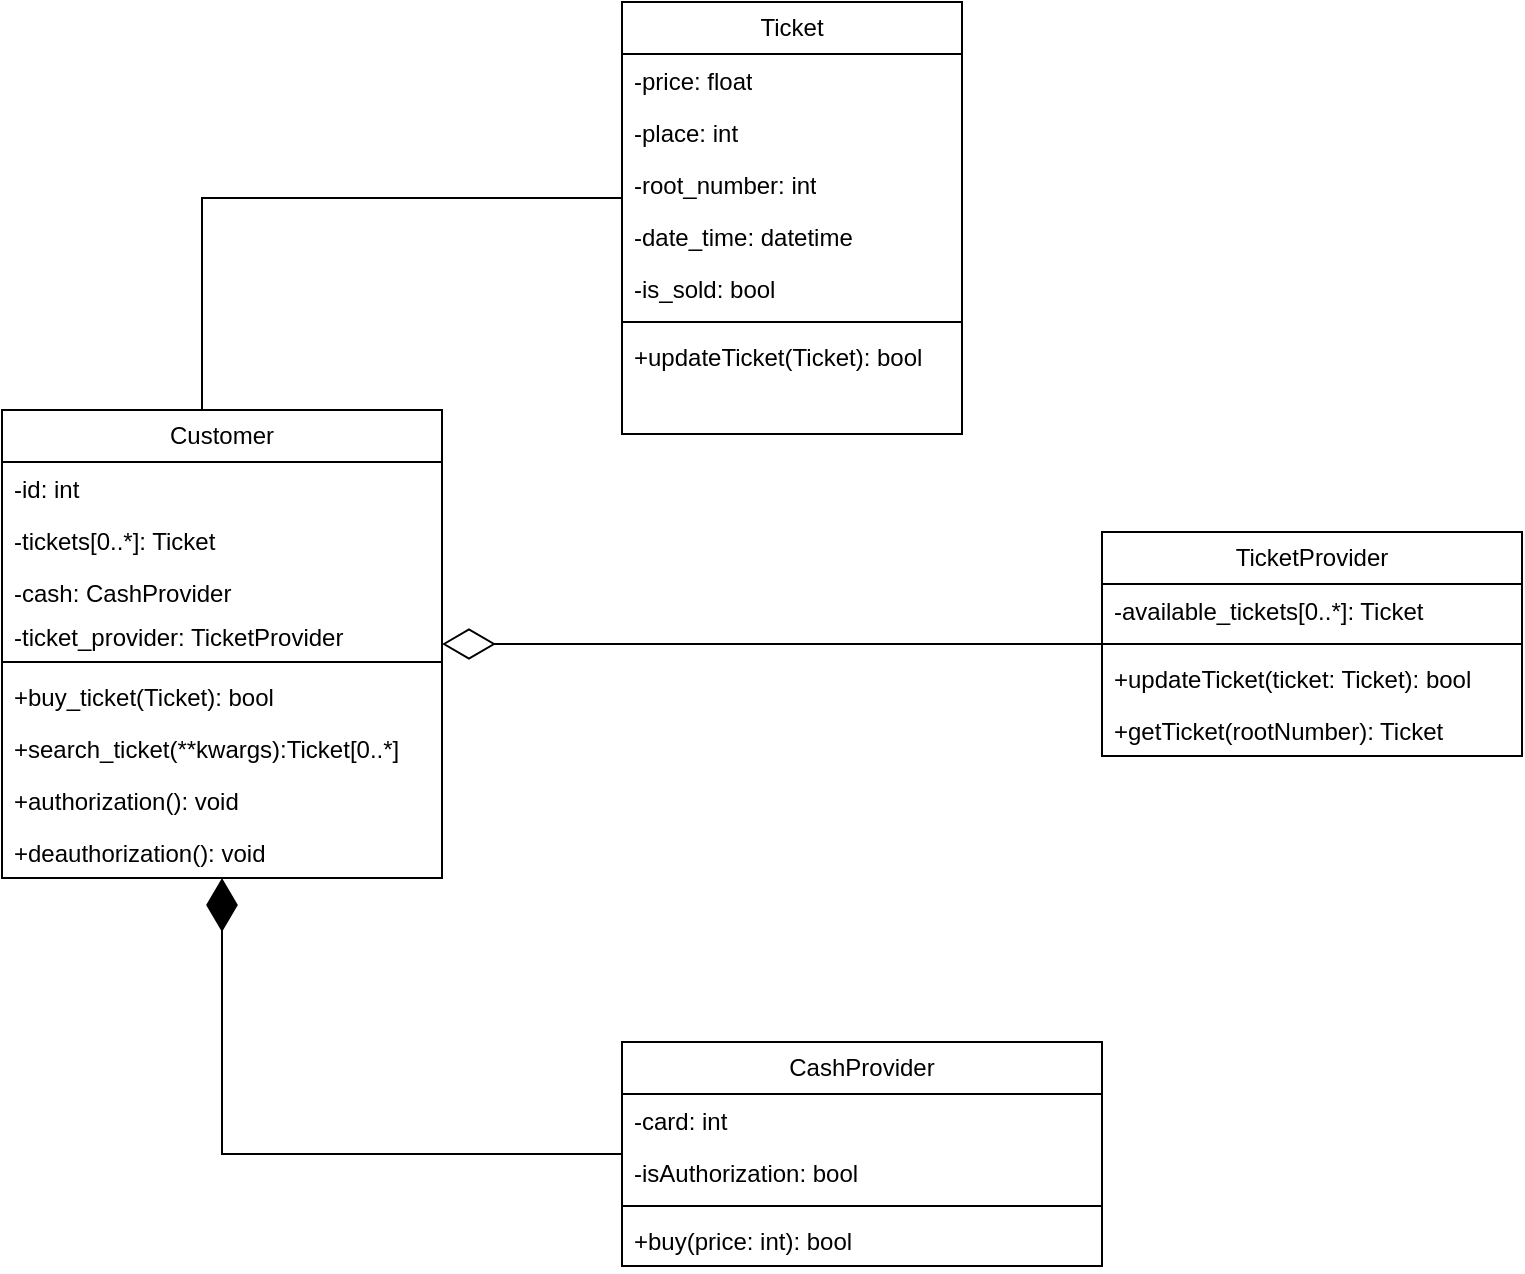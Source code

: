 <mxfile version="22.0.8" type="device">
  <diagram id="C5RBs43oDa-KdzZeNtuy" name="Page-1">
    <mxGraphModel dx="1050" dy="691" grid="1" gridSize="10" guides="1" tooltips="1" connect="1" arrows="1" fold="1" page="1" pageScale="1" pageWidth="827" pageHeight="1169" math="0" shadow="0">
      <root>
        <mxCell id="WIyWlLk6GJQsqaUBKTNV-0" />
        <mxCell id="WIyWlLk6GJQsqaUBKTNV-1" parent="WIyWlLk6GJQsqaUBKTNV-0" />
        <mxCell id="FKC9ER66EXjgz_G2yZU1-0" value="Ticket" style="swimlane;fontStyle=0;childLayout=stackLayout;horizontal=1;startSize=26;fillColor=none;horizontalStack=0;resizeParent=1;resizeParentMax=0;resizeLast=0;collapsible=1;marginBottom=0;whiteSpace=wrap;html=1;" parent="WIyWlLk6GJQsqaUBKTNV-1" vertex="1">
          <mxGeometry x="340" y="30" width="170" height="216" as="geometry" />
        </mxCell>
        <mxCell id="FKC9ER66EXjgz_G2yZU1-1" value="-price: float" style="text;strokeColor=none;fillColor=none;align=left;verticalAlign=top;spacingLeft=4;spacingRight=4;overflow=hidden;rotatable=0;points=[[0,0.5],[1,0.5]];portConstraint=eastwest;whiteSpace=wrap;html=1;" parent="FKC9ER66EXjgz_G2yZU1-0" vertex="1">
          <mxGeometry y="26" width="170" height="26" as="geometry" />
        </mxCell>
        <mxCell id="FKC9ER66EXjgz_G2yZU1-2" value="-place: int" style="text;strokeColor=none;fillColor=none;align=left;verticalAlign=top;spacingLeft=4;spacingRight=4;overflow=hidden;rotatable=0;points=[[0,0.5],[1,0.5]];portConstraint=eastwest;whiteSpace=wrap;html=1;" parent="FKC9ER66EXjgz_G2yZU1-0" vertex="1">
          <mxGeometry y="52" width="170" height="26" as="geometry" />
        </mxCell>
        <mxCell id="FKC9ER66EXjgz_G2yZU1-3" value="-root_number: int" style="text;strokeColor=none;fillColor=none;align=left;verticalAlign=top;spacingLeft=4;spacingRight=4;overflow=hidden;rotatable=0;points=[[0,0.5],[1,0.5]];portConstraint=eastwest;whiteSpace=wrap;html=1;" parent="FKC9ER66EXjgz_G2yZU1-0" vertex="1">
          <mxGeometry y="78" width="170" height="26" as="geometry" />
        </mxCell>
        <mxCell id="FKC9ER66EXjgz_G2yZU1-4" value="-date_time: datetime" style="text;strokeColor=none;fillColor=none;align=left;verticalAlign=top;spacingLeft=4;spacingRight=4;overflow=hidden;rotatable=0;points=[[0,0.5],[1,0.5]];portConstraint=eastwest;whiteSpace=wrap;html=1;" parent="FKC9ER66EXjgz_G2yZU1-0" vertex="1">
          <mxGeometry y="104" width="170" height="26" as="geometry" />
        </mxCell>
        <mxCell id="FKC9ER66EXjgz_G2yZU1-5" value="-is_sold: bool" style="text;strokeColor=none;fillColor=none;align=left;verticalAlign=top;spacingLeft=4;spacingRight=4;overflow=hidden;rotatable=0;points=[[0,0.5],[1,0.5]];portConstraint=eastwest;whiteSpace=wrap;html=1;" parent="FKC9ER66EXjgz_G2yZU1-0" vertex="1">
          <mxGeometry y="130" width="170" height="26" as="geometry" />
        </mxCell>
        <mxCell id="R54jeQGAyfyGgKTE2gdx-8" value="" style="line;strokeWidth=1;fillColor=none;align=left;verticalAlign=middle;spacingTop=-1;spacingLeft=3;spacingRight=3;rotatable=0;labelPosition=right;points=[];portConstraint=eastwest;strokeColor=inherit;" vertex="1" parent="FKC9ER66EXjgz_G2yZU1-0">
          <mxGeometry y="156" width="170" height="8" as="geometry" />
        </mxCell>
        <mxCell id="R54jeQGAyfyGgKTE2gdx-9" value="+updateTicket(Ticket): bool" style="text;strokeColor=none;fillColor=none;align=left;verticalAlign=top;spacingLeft=4;spacingRight=4;overflow=hidden;rotatable=0;points=[[0,0.5],[1,0.5]];portConstraint=eastwest;whiteSpace=wrap;html=1;" vertex="1" parent="FKC9ER66EXjgz_G2yZU1-0">
          <mxGeometry y="164" width="170" height="26" as="geometry" />
        </mxCell>
        <mxCell id="R54jeQGAyfyGgKTE2gdx-7" style="text;strokeColor=none;fillColor=none;align=left;verticalAlign=top;spacingLeft=4;spacingRight=4;overflow=hidden;rotatable=0;points=[[0,0.5],[1,0.5]];portConstraint=eastwest;whiteSpace=wrap;html=1;" vertex="1" parent="FKC9ER66EXjgz_G2yZU1-0">
          <mxGeometry y="190" width="170" height="26" as="geometry" />
        </mxCell>
        <mxCell id="FKC9ER66EXjgz_G2yZU1-6" value="TicketProvider" style="swimlane;fontStyle=0;childLayout=stackLayout;horizontal=1;startSize=26;fillColor=none;horizontalStack=0;resizeParent=1;resizeParentMax=0;resizeLast=0;collapsible=1;marginBottom=0;whiteSpace=wrap;html=1;" parent="WIyWlLk6GJQsqaUBKTNV-1" vertex="1">
          <mxGeometry x="580" y="295" width="210" height="112" as="geometry" />
        </mxCell>
        <mxCell id="R54jeQGAyfyGgKTE2gdx-14" value="-available_tickets[0..*]: Ticket" style="text;strokeColor=none;fillColor=none;align=left;verticalAlign=top;spacingLeft=4;spacingRight=4;overflow=hidden;rotatable=0;points=[[0,0.5],[1,0.5]];portConstraint=eastwest;whiteSpace=wrap;html=1;" vertex="1" parent="FKC9ER66EXjgz_G2yZU1-6">
          <mxGeometry y="26" width="210" height="26" as="geometry" />
        </mxCell>
        <mxCell id="R54jeQGAyfyGgKTE2gdx-15" value="" style="line;strokeWidth=1;fillColor=none;align=left;verticalAlign=middle;spacingTop=-1;spacingLeft=3;spacingRight=3;rotatable=0;labelPosition=right;points=[];portConstraint=eastwest;strokeColor=inherit;" vertex="1" parent="FKC9ER66EXjgz_G2yZU1-6">
          <mxGeometry y="52" width="210" height="8" as="geometry" />
        </mxCell>
        <mxCell id="FKC9ER66EXjgz_G2yZU1-7" value="+updateTicket(ticket: Ticket): bool" style="text;strokeColor=none;fillColor=none;align=left;verticalAlign=top;spacingLeft=4;spacingRight=4;overflow=hidden;rotatable=0;points=[[0,0.5],[1,0.5]];portConstraint=eastwest;whiteSpace=wrap;html=1;" parent="FKC9ER66EXjgz_G2yZU1-6" vertex="1">
          <mxGeometry y="60" width="210" height="26" as="geometry" />
        </mxCell>
        <mxCell id="FKC9ER66EXjgz_G2yZU1-31" value="+getTicket(rootNumber): Ticket" style="text;strokeColor=none;fillColor=none;align=left;verticalAlign=top;spacingLeft=4;spacingRight=4;overflow=hidden;rotatable=0;points=[[0,0.5],[1,0.5]];portConstraint=eastwest;whiteSpace=wrap;html=1;" parent="FKC9ER66EXjgz_G2yZU1-6" vertex="1">
          <mxGeometry y="86" width="210" height="26" as="geometry" />
        </mxCell>
        <mxCell id="FKC9ER66EXjgz_G2yZU1-10" value="CashProvider" style="swimlane;fontStyle=0;childLayout=stackLayout;horizontal=1;startSize=26;fillColor=none;horizontalStack=0;resizeParent=1;resizeParentMax=0;resizeLast=0;collapsible=1;marginBottom=0;whiteSpace=wrap;html=1;" parent="WIyWlLk6GJQsqaUBKTNV-1" vertex="1">
          <mxGeometry x="340" y="550" width="240" height="112" as="geometry" />
        </mxCell>
        <mxCell id="FKC9ER66EXjgz_G2yZU1-11" value="-card: int" style="text;strokeColor=none;fillColor=none;align=left;verticalAlign=top;spacingLeft=4;spacingRight=4;overflow=hidden;rotatable=0;points=[[0,0.5],[1,0.5]];portConstraint=eastwest;whiteSpace=wrap;html=1;" parent="FKC9ER66EXjgz_G2yZU1-10" vertex="1">
          <mxGeometry y="26" width="240" height="26" as="geometry" />
        </mxCell>
        <mxCell id="FKC9ER66EXjgz_G2yZU1-12" value="-isAuthorization: bool" style="text;strokeColor=none;fillColor=none;align=left;verticalAlign=top;spacingLeft=4;spacingRight=4;overflow=hidden;rotatable=0;points=[[0,0.5],[1,0.5]];portConstraint=eastwest;whiteSpace=wrap;html=1;" parent="FKC9ER66EXjgz_G2yZU1-10" vertex="1">
          <mxGeometry y="52" width="240" height="26" as="geometry" />
        </mxCell>
        <mxCell id="FKC9ER66EXjgz_G2yZU1-22" value="" style="line;strokeWidth=1;fillColor=none;align=left;verticalAlign=middle;spacingTop=-1;spacingLeft=3;spacingRight=3;rotatable=0;labelPosition=right;points=[];portConstraint=eastwest;strokeColor=inherit;" parent="FKC9ER66EXjgz_G2yZU1-10" vertex="1">
          <mxGeometry y="78" width="240" height="8" as="geometry" />
        </mxCell>
        <mxCell id="FKC9ER66EXjgz_G2yZU1-13" value="+buy(price: int): bool" style="text;strokeColor=none;fillColor=none;align=left;verticalAlign=top;spacingLeft=4;spacingRight=4;overflow=hidden;rotatable=0;points=[[0,0.5],[1,0.5]];portConstraint=eastwest;whiteSpace=wrap;html=1;" parent="FKC9ER66EXjgz_G2yZU1-10" vertex="1">
          <mxGeometry y="86" width="240" height="26" as="geometry" />
        </mxCell>
        <mxCell id="FKC9ER66EXjgz_G2yZU1-24" value="Customer" style="swimlane;fontStyle=0;childLayout=stackLayout;horizontal=1;startSize=26;fillColor=none;horizontalStack=0;resizeParent=1;resizeParentMax=0;resizeLast=0;collapsible=1;marginBottom=0;whiteSpace=wrap;html=1;" parent="WIyWlLk6GJQsqaUBKTNV-1" vertex="1">
          <mxGeometry x="30" y="234" width="220" height="234" as="geometry" />
        </mxCell>
        <mxCell id="FKC9ER66EXjgz_G2yZU1-25" value="-id: int" style="text;strokeColor=none;fillColor=none;align=left;verticalAlign=top;spacingLeft=4;spacingRight=4;overflow=hidden;rotatable=0;points=[[0,0.5],[1,0.5]];portConstraint=eastwest;whiteSpace=wrap;html=1;" parent="FKC9ER66EXjgz_G2yZU1-24" vertex="1">
          <mxGeometry y="26" width="220" height="26" as="geometry" />
        </mxCell>
        <mxCell id="FKC9ER66EXjgz_G2yZU1-26" value="-tickets[0..*]: Ticket" style="text;strokeColor=none;fillColor=none;align=left;verticalAlign=top;spacingLeft=4;spacingRight=4;overflow=hidden;rotatable=0;points=[[0,0.5],[1,0.5]];portConstraint=eastwest;whiteSpace=wrap;html=1;" parent="FKC9ER66EXjgz_G2yZU1-24" vertex="1">
          <mxGeometry y="52" width="220" height="26" as="geometry" />
        </mxCell>
        <mxCell id="FKC9ER66EXjgz_G2yZU1-27" value="-cash: CashProvider" style="text;strokeColor=none;fillColor=none;align=left;verticalAlign=top;spacingLeft=4;spacingRight=4;overflow=hidden;rotatable=0;points=[[0,0.5],[1,0.5]];portConstraint=eastwest;whiteSpace=wrap;html=1;" parent="FKC9ER66EXjgz_G2yZU1-24" vertex="1">
          <mxGeometry y="78" width="220" height="22" as="geometry" />
        </mxCell>
        <mxCell id="R54jeQGAyfyGgKTE2gdx-16" value="-ticket_provider: TicketProvider" style="text;strokeColor=none;fillColor=none;align=left;verticalAlign=top;spacingLeft=4;spacingRight=4;overflow=hidden;rotatable=0;points=[[0,0.5],[1,0.5]];portConstraint=eastwest;whiteSpace=wrap;html=1;" vertex="1" parent="FKC9ER66EXjgz_G2yZU1-24">
          <mxGeometry y="100" width="220" height="22" as="geometry" />
        </mxCell>
        <mxCell id="FKC9ER66EXjgz_G2yZU1-29" value="" style="line;strokeWidth=1;fillColor=none;align=left;verticalAlign=middle;spacingTop=-1;spacingLeft=3;spacingRight=3;rotatable=0;labelPosition=right;points=[];portConstraint=eastwest;strokeColor=inherit;" parent="FKC9ER66EXjgz_G2yZU1-24" vertex="1">
          <mxGeometry y="122" width="220" height="8" as="geometry" />
        </mxCell>
        <mxCell id="FKC9ER66EXjgz_G2yZU1-28" value="+buy_ticket(Ticket): bool" style="text;strokeColor=none;fillColor=none;align=left;verticalAlign=top;spacingLeft=4;spacingRight=4;overflow=hidden;rotatable=0;points=[[0,0.5],[1,0.5]];portConstraint=eastwest;whiteSpace=wrap;html=1;" parent="FKC9ER66EXjgz_G2yZU1-24" vertex="1">
          <mxGeometry y="130" width="220" height="26" as="geometry" />
        </mxCell>
        <mxCell id="FKC9ER66EXjgz_G2yZU1-30" value="+search_ticket(**kwargs):Ticket[0..*]" style="text;strokeColor=none;fillColor=none;align=left;verticalAlign=top;spacingLeft=4;spacingRight=4;overflow=hidden;rotatable=0;points=[[0,0.5],[1,0.5]];portConstraint=eastwest;whiteSpace=wrap;html=1;" parent="FKC9ER66EXjgz_G2yZU1-24" vertex="1">
          <mxGeometry y="156" width="220" height="26" as="geometry" />
        </mxCell>
        <mxCell id="R54jeQGAyfyGgKTE2gdx-3" value="+authorization(): void" style="text;strokeColor=none;fillColor=none;align=left;verticalAlign=top;spacingLeft=4;spacingRight=4;overflow=hidden;rotatable=0;points=[[0,0.5],[1,0.5]];portConstraint=eastwest;whiteSpace=wrap;html=1;" vertex="1" parent="FKC9ER66EXjgz_G2yZU1-24">
          <mxGeometry y="182" width="220" height="26" as="geometry" />
        </mxCell>
        <mxCell id="R54jeQGAyfyGgKTE2gdx-5" value="+deauthorization(): void" style="text;strokeColor=none;fillColor=none;align=left;verticalAlign=top;spacingLeft=4;spacingRight=4;overflow=hidden;rotatable=0;points=[[0,0.5],[1,0.5]];portConstraint=eastwest;whiteSpace=wrap;html=1;" vertex="1" parent="FKC9ER66EXjgz_G2yZU1-24">
          <mxGeometry y="208" width="220" height="26" as="geometry" />
        </mxCell>
        <mxCell id="FKC9ER66EXjgz_G2yZU1-34" value="" style="endArrow=diamondThin;endFill=1;endSize=24;html=1;rounded=0;edgeStyle=orthogonalEdgeStyle;" parent="WIyWlLk6GJQsqaUBKTNV-1" source="FKC9ER66EXjgz_G2yZU1-10" target="FKC9ER66EXjgz_G2yZU1-24" edge="1">
          <mxGeometry width="160" relative="1" as="geometry">
            <mxPoint x="330" y="320" as="sourcePoint" />
            <mxPoint x="490" y="320" as="targetPoint" />
          </mxGeometry>
        </mxCell>
        <mxCell id="R54jeQGAyfyGgKTE2gdx-10" value="" style="endArrow=none;html=1;edgeStyle=orthogonalEdgeStyle;rounded=0;" edge="1" parent="WIyWlLk6GJQsqaUBKTNV-1" source="FKC9ER66EXjgz_G2yZU1-0" target="FKC9ER66EXjgz_G2yZU1-24">
          <mxGeometry relative="1" as="geometry">
            <mxPoint x="330" y="360" as="sourcePoint" />
            <mxPoint x="490" y="360" as="targetPoint" />
            <Array as="points">
              <mxPoint x="130" y="128" />
            </Array>
          </mxGeometry>
        </mxCell>
        <mxCell id="R54jeQGAyfyGgKTE2gdx-13" value="" style="endArrow=diamondThin;endFill=0;endSize=24;html=1;rounded=0;" edge="1" parent="WIyWlLk6GJQsqaUBKTNV-1" source="FKC9ER66EXjgz_G2yZU1-6" target="FKC9ER66EXjgz_G2yZU1-24">
          <mxGeometry width="160" relative="1" as="geometry">
            <mxPoint x="330" y="360" as="sourcePoint" />
            <mxPoint x="490" y="360" as="targetPoint" />
          </mxGeometry>
        </mxCell>
      </root>
    </mxGraphModel>
  </diagram>
</mxfile>
